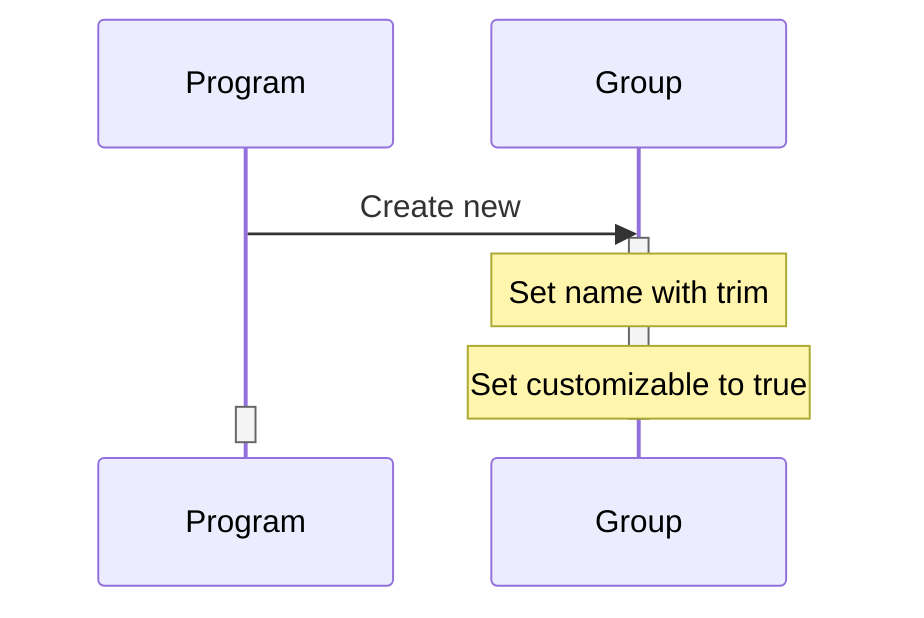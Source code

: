 sequenceDiagram
  participant Program
  participant Group

  Program ->> Group: Create new
  activate Group
    Note over Group: Set name with trim
    Note over Group: Set customizable to true
  deactivate Group
  activate Program
  deactivate Program